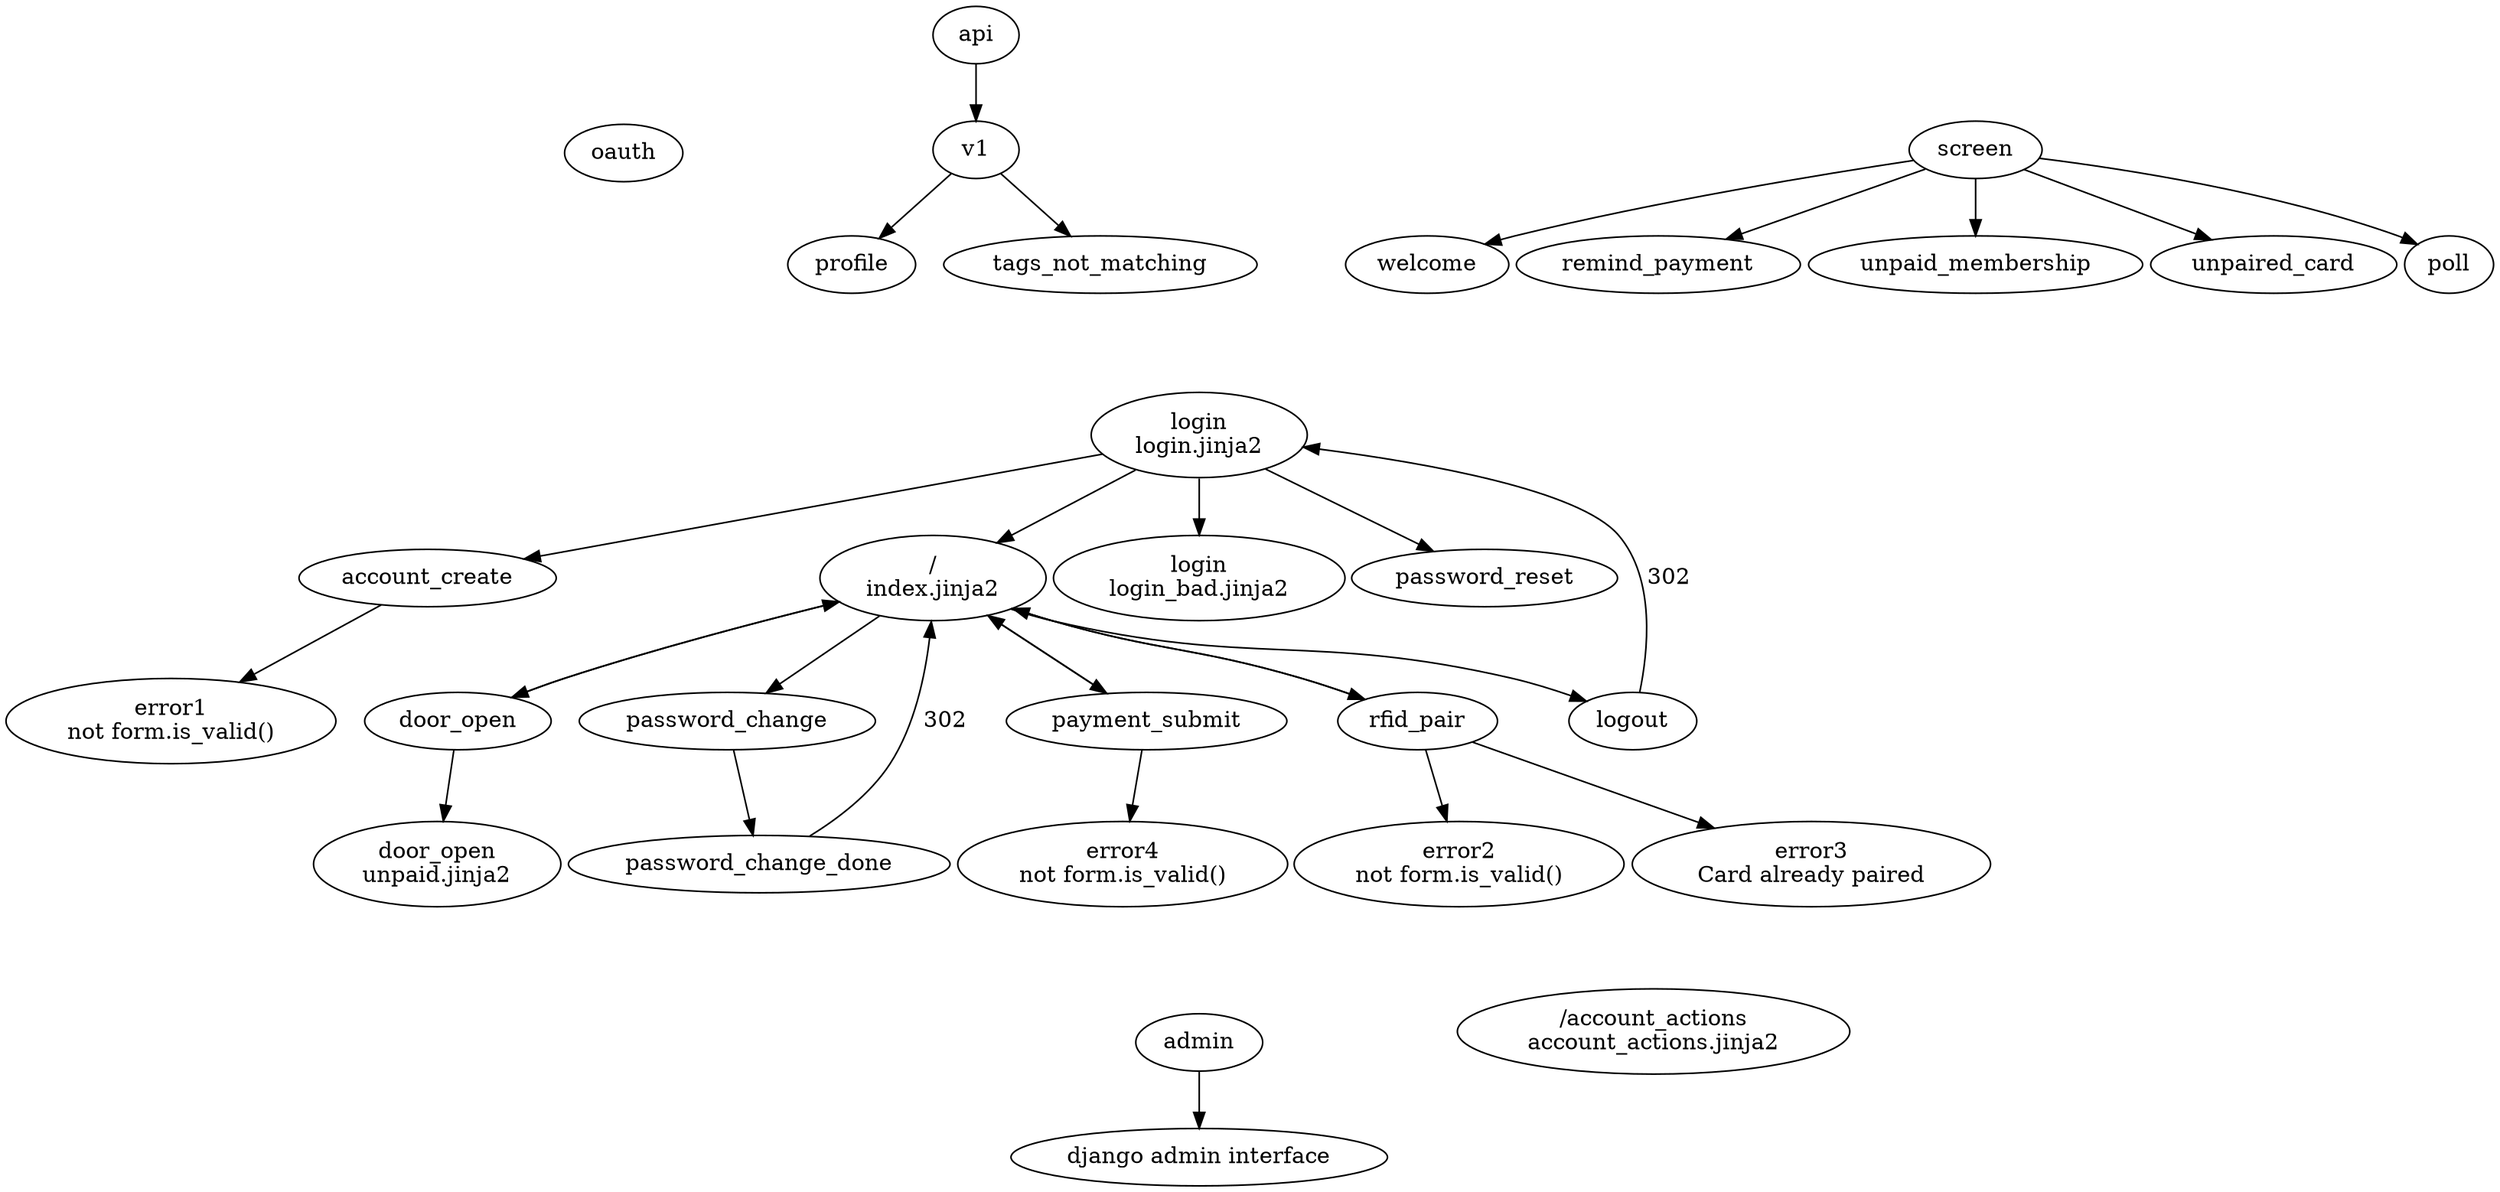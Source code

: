 #
# Outline of the various pages and how they link to each other
#

digraph g{
    pack=true;

    # All the templates, with internal names for them
    account_create;
    index [label="/\nindex.jinja2"];
    login [label="\N\nlogin.jinja2"];
    login_bad [label="login\nlogin_bad.jinja2"];
    door_open_bad [label="door_open\nunpaid.jinja2"];
    account_actions [label="/account_actions\naccount_actions.jinja2"];

    error1 [label="\N\nnot form.is_valid()"];
    error2 [label="\N\nnot form.is_valid()"];
    error3 [label="\N\nCard already paired"];
    error4 [label="\N\nnot form.is_valid()"];

    login -> login_bad [label=post];
    login -> password_reset;
    login -> account_create [label=post];
    login -> index [label=post];

    account_create -> error1;

    index -> door_open;
    door_open -> door_open_bad;
    door_open -> index [label=302];

    index -> password_change;
    password_change -> password_change_done [label=post];
    password_change_done -> index [label=302];

    index -> payment_submit [label=post];
    payment_submit -> index [label=302];
    payment_submit -> error4;

    index -> rfid_pair [label=post];
    rfid_pair -> index [label=302];
    rfid_pair -> error2;
    rfid_pair -> error3;

    index -> logout;
    logout -> login [label=302];

    admin -> "django admin interface";

    screen -> welcome;
    screen -> remind_payment;
    screen -> unpaid_membership;
    screen -> unpaired_card;
    screen -> poll;

    oauth;

    api -> v1;
    v1 -> profile;
    v1 -> tags_not_matching;
}
